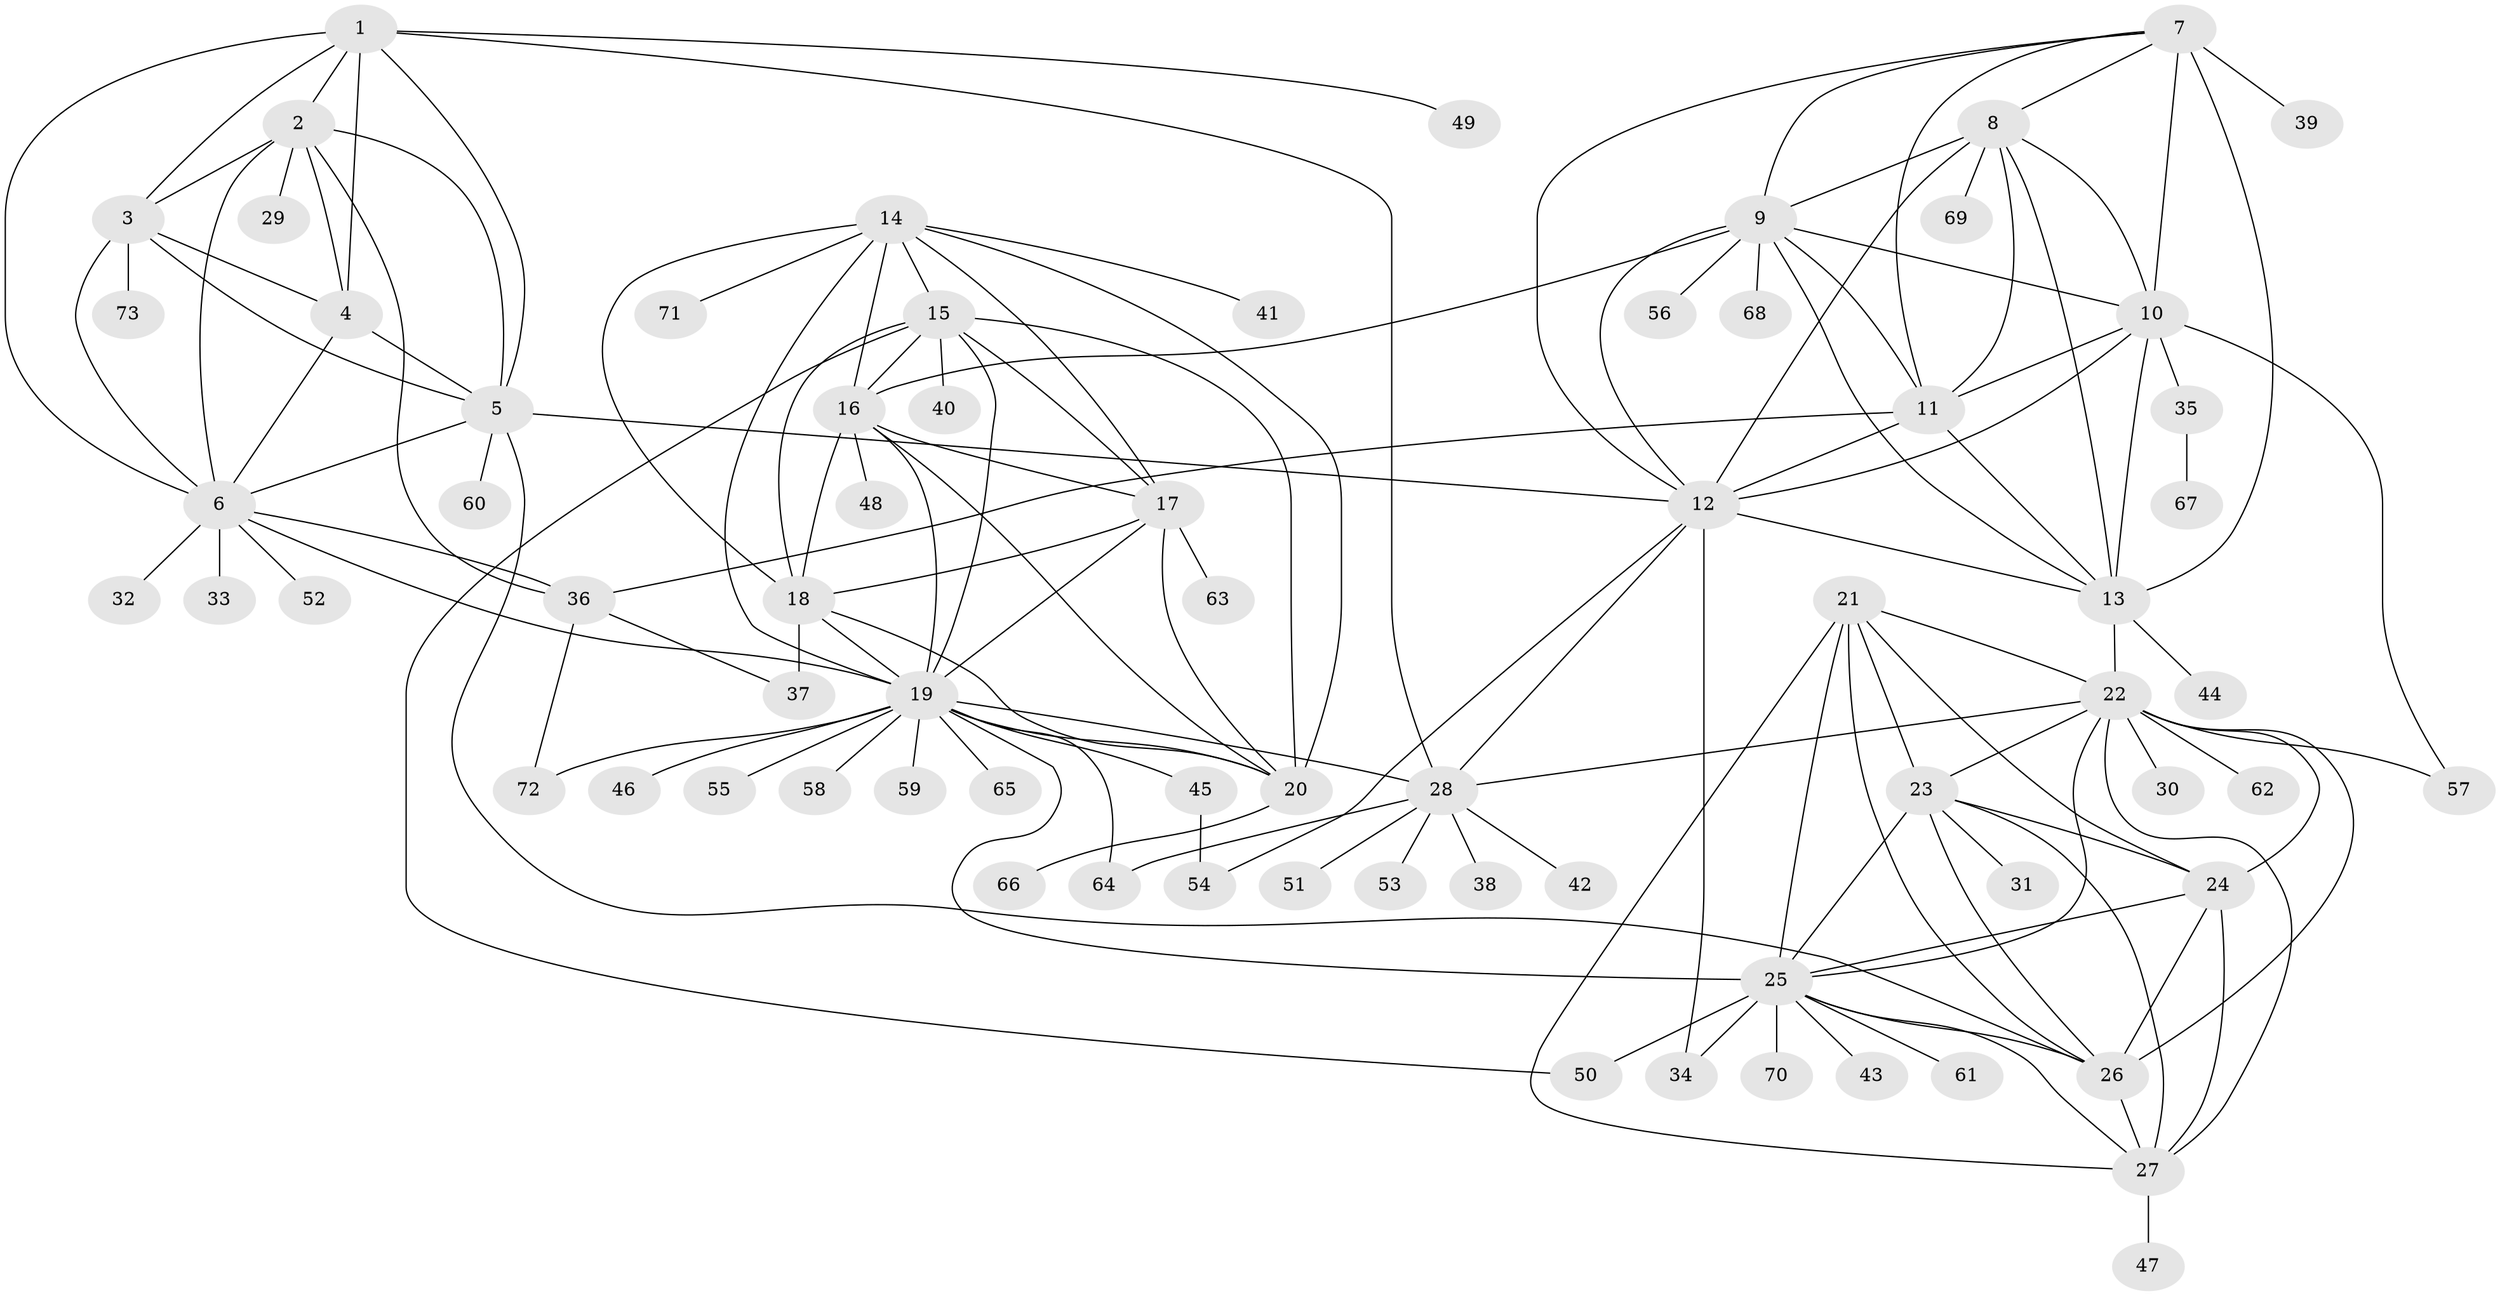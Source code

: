 // original degree distribution, {9: 0.06993006993006994, 11: 0.006993006993006993, 8: 0.04895104895104895, 7: 0.027972027972027972, 10: 0.04895104895104895, 12: 0.013986013986013986, 13: 0.013986013986013986, 18: 0.006993006993006993, 6: 0.006993006993006993, 1: 0.6013986013986014, 2: 0.13286713286713286, 3: 0.013986013986013986, 5: 0.006993006993006993}
// Generated by graph-tools (version 1.1) at 2025/37/03/09/25 02:37:38]
// undirected, 73 vertices, 142 edges
graph export_dot {
graph [start="1"]
  node [color=gray90,style=filled];
  1;
  2;
  3;
  4;
  5;
  6;
  7;
  8;
  9;
  10;
  11;
  12;
  13;
  14;
  15;
  16;
  17;
  18;
  19;
  20;
  21;
  22;
  23;
  24;
  25;
  26;
  27;
  28;
  29;
  30;
  31;
  32;
  33;
  34;
  35;
  36;
  37;
  38;
  39;
  40;
  41;
  42;
  43;
  44;
  45;
  46;
  47;
  48;
  49;
  50;
  51;
  52;
  53;
  54;
  55;
  56;
  57;
  58;
  59;
  60;
  61;
  62;
  63;
  64;
  65;
  66;
  67;
  68;
  69;
  70;
  71;
  72;
  73;
  1 -- 2 [weight=2.0];
  1 -- 3 [weight=1.0];
  1 -- 4 [weight=1.0];
  1 -- 5 [weight=1.0];
  1 -- 6 [weight=1.0];
  1 -- 28 [weight=1.0];
  1 -- 49 [weight=1.0];
  2 -- 3 [weight=2.0];
  2 -- 4 [weight=2.0];
  2 -- 5 [weight=2.0];
  2 -- 6 [weight=2.0];
  2 -- 29 [weight=3.0];
  2 -- 36 [weight=1.0];
  3 -- 4 [weight=1.0];
  3 -- 5 [weight=1.0];
  3 -- 6 [weight=1.0];
  3 -- 73 [weight=1.0];
  4 -- 5 [weight=1.0];
  4 -- 6 [weight=1.0];
  5 -- 6 [weight=1.0];
  5 -- 12 [weight=1.0];
  5 -- 26 [weight=1.0];
  5 -- 60 [weight=1.0];
  6 -- 19 [weight=1.0];
  6 -- 32 [weight=1.0];
  6 -- 33 [weight=1.0];
  6 -- 36 [weight=1.0];
  6 -- 52 [weight=1.0];
  7 -- 8 [weight=1.0];
  7 -- 9 [weight=1.0];
  7 -- 10 [weight=1.0];
  7 -- 11 [weight=1.0];
  7 -- 12 [weight=1.0];
  7 -- 13 [weight=1.0];
  7 -- 39 [weight=3.0];
  8 -- 9 [weight=1.0];
  8 -- 10 [weight=1.0];
  8 -- 11 [weight=1.0];
  8 -- 12 [weight=1.0];
  8 -- 13 [weight=1.0];
  8 -- 69 [weight=2.0];
  9 -- 10 [weight=1.0];
  9 -- 11 [weight=1.0];
  9 -- 12 [weight=1.0];
  9 -- 13 [weight=1.0];
  9 -- 16 [weight=1.0];
  9 -- 56 [weight=1.0];
  9 -- 68 [weight=1.0];
  10 -- 11 [weight=1.0];
  10 -- 12 [weight=1.0];
  10 -- 13 [weight=1.0];
  10 -- 35 [weight=1.0];
  10 -- 57 [weight=2.0];
  11 -- 12 [weight=1.0];
  11 -- 13 [weight=1.0];
  11 -- 36 [weight=3.0];
  12 -- 13 [weight=1.0];
  12 -- 28 [weight=1.0];
  12 -- 34 [weight=3.0];
  12 -- 54 [weight=1.0];
  13 -- 22 [weight=1.0];
  13 -- 44 [weight=2.0];
  14 -- 15 [weight=1.0];
  14 -- 16 [weight=1.0];
  14 -- 17 [weight=1.0];
  14 -- 18 [weight=1.0];
  14 -- 19 [weight=1.0];
  14 -- 20 [weight=1.0];
  14 -- 41 [weight=1.0];
  14 -- 71 [weight=1.0];
  15 -- 16 [weight=1.0];
  15 -- 17 [weight=1.0];
  15 -- 18 [weight=1.0];
  15 -- 19 [weight=1.0];
  15 -- 20 [weight=1.0];
  15 -- 40 [weight=1.0];
  15 -- 50 [weight=1.0];
  16 -- 17 [weight=1.0];
  16 -- 18 [weight=1.0];
  16 -- 19 [weight=1.0];
  16 -- 20 [weight=1.0];
  16 -- 48 [weight=1.0];
  17 -- 18 [weight=1.0];
  17 -- 19 [weight=1.0];
  17 -- 20 [weight=1.0];
  17 -- 63 [weight=1.0];
  18 -- 19 [weight=1.0];
  18 -- 20 [weight=1.0];
  18 -- 37 [weight=3.0];
  19 -- 20 [weight=1.0];
  19 -- 25 [weight=1.0];
  19 -- 28 [weight=1.0];
  19 -- 45 [weight=1.0];
  19 -- 46 [weight=1.0];
  19 -- 55 [weight=1.0];
  19 -- 58 [weight=1.0];
  19 -- 59 [weight=1.0];
  19 -- 64 [weight=1.0];
  19 -- 65 [weight=1.0];
  19 -- 72 [weight=1.0];
  20 -- 66 [weight=2.0];
  21 -- 22 [weight=1.0];
  21 -- 23 [weight=1.0];
  21 -- 24 [weight=1.0];
  21 -- 25 [weight=1.0];
  21 -- 26 [weight=2.0];
  21 -- 27 [weight=1.0];
  22 -- 23 [weight=1.0];
  22 -- 24 [weight=1.0];
  22 -- 25 [weight=1.0];
  22 -- 26 [weight=1.0];
  22 -- 27 [weight=1.0];
  22 -- 28 [weight=1.0];
  22 -- 30 [weight=1.0];
  22 -- 57 [weight=1.0];
  22 -- 62 [weight=1.0];
  23 -- 24 [weight=1.0];
  23 -- 25 [weight=1.0];
  23 -- 26 [weight=1.0];
  23 -- 27 [weight=1.0];
  23 -- 31 [weight=1.0];
  24 -- 25 [weight=1.0];
  24 -- 26 [weight=1.0];
  24 -- 27 [weight=1.0];
  25 -- 26 [weight=1.0];
  25 -- 27 [weight=1.0];
  25 -- 34 [weight=1.0];
  25 -- 43 [weight=1.0];
  25 -- 50 [weight=1.0];
  25 -- 61 [weight=1.0];
  25 -- 70 [weight=1.0];
  26 -- 27 [weight=1.0];
  27 -- 47 [weight=1.0];
  28 -- 38 [weight=2.0];
  28 -- 42 [weight=1.0];
  28 -- 51 [weight=2.0];
  28 -- 53 [weight=1.0];
  28 -- 64 [weight=3.0];
  35 -- 67 [weight=1.0];
  36 -- 37 [weight=1.0];
  36 -- 72 [weight=1.0];
  45 -- 54 [weight=1.0];
}
